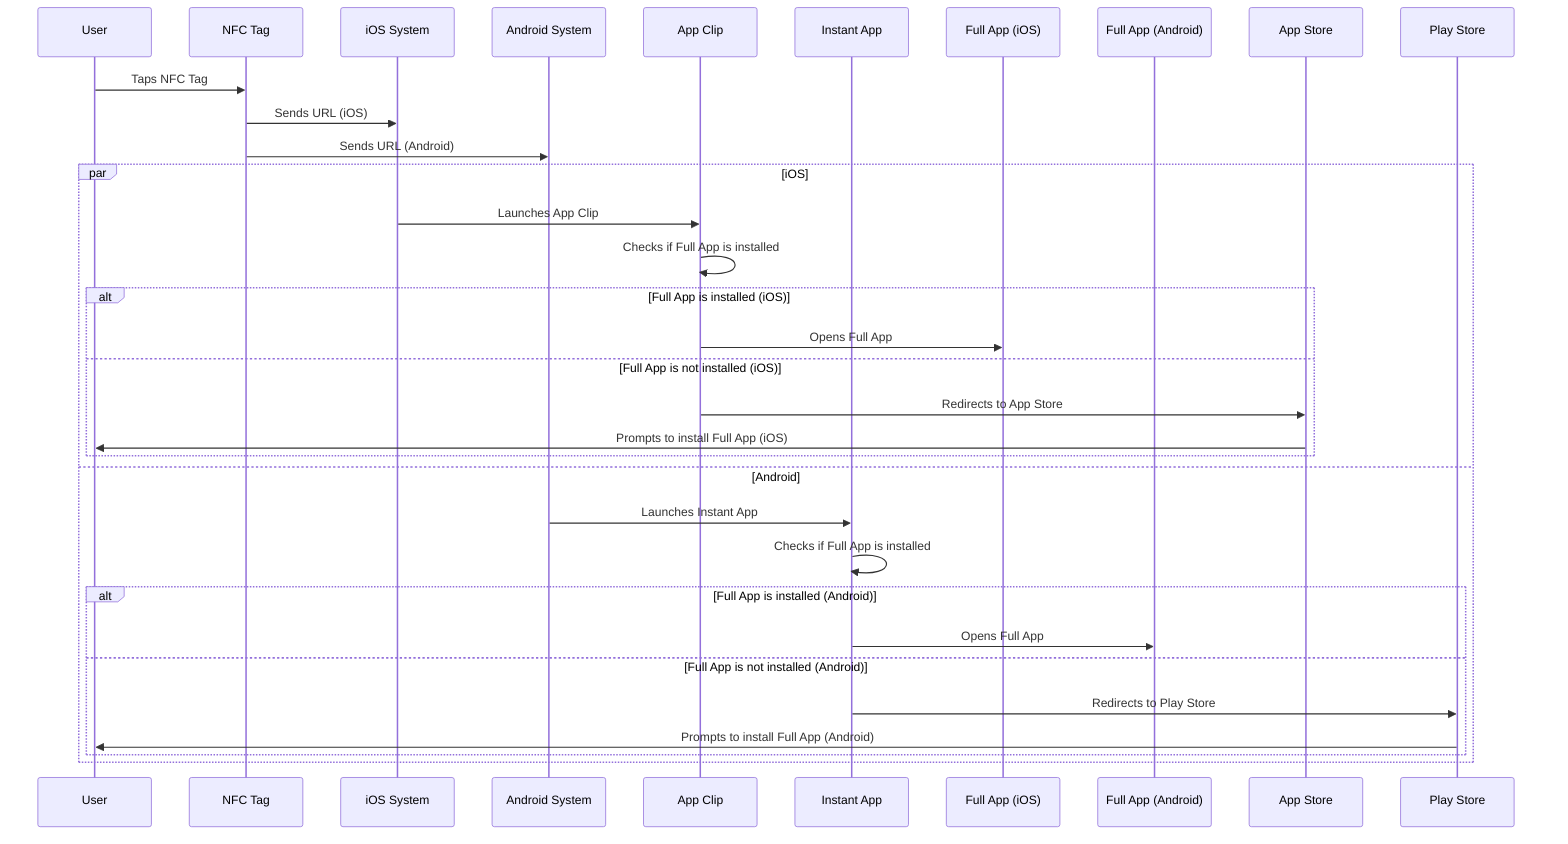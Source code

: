 sequenceDiagram
    participant User
    participant NFC Tag
    participant iOS System
    participant Android System
    participant App Clip
    participant Instant App
    participant Full App (iOS)
    participant Full App (Android)
    participant App Store
    participant Play Store

    User->>NFC Tag: Taps NFC Tag
    NFC Tag->>iOS System: Sends URL (iOS)
    NFC Tag->>Android System: Sends URL (Android)
    
    par iOS
        iOS System->>App Clip: Launches App Clip
        App Clip->>App Clip: Checks if Full App is installed
        alt Full App is installed (iOS)
            App Clip->>Full App (iOS): Opens Full App
        else Full App is not installed (iOS)
            App Clip->>App Store: Redirects to App Store
            App Store->>User: Prompts to install Full App (iOS)
        end
    and Android
        Android System->>Instant App: Launches Instant App
        Instant App->>Instant App: Checks if Full App is installed
        alt Full App is installed (Android)
            Instant App->>Full App (Android): Opens Full App
        else Full App is not installed (Android)
            Instant App->>Play Store: Redirects to Play Store
            Play Store->>User: Prompts to install Full App (Android)
        end
    end